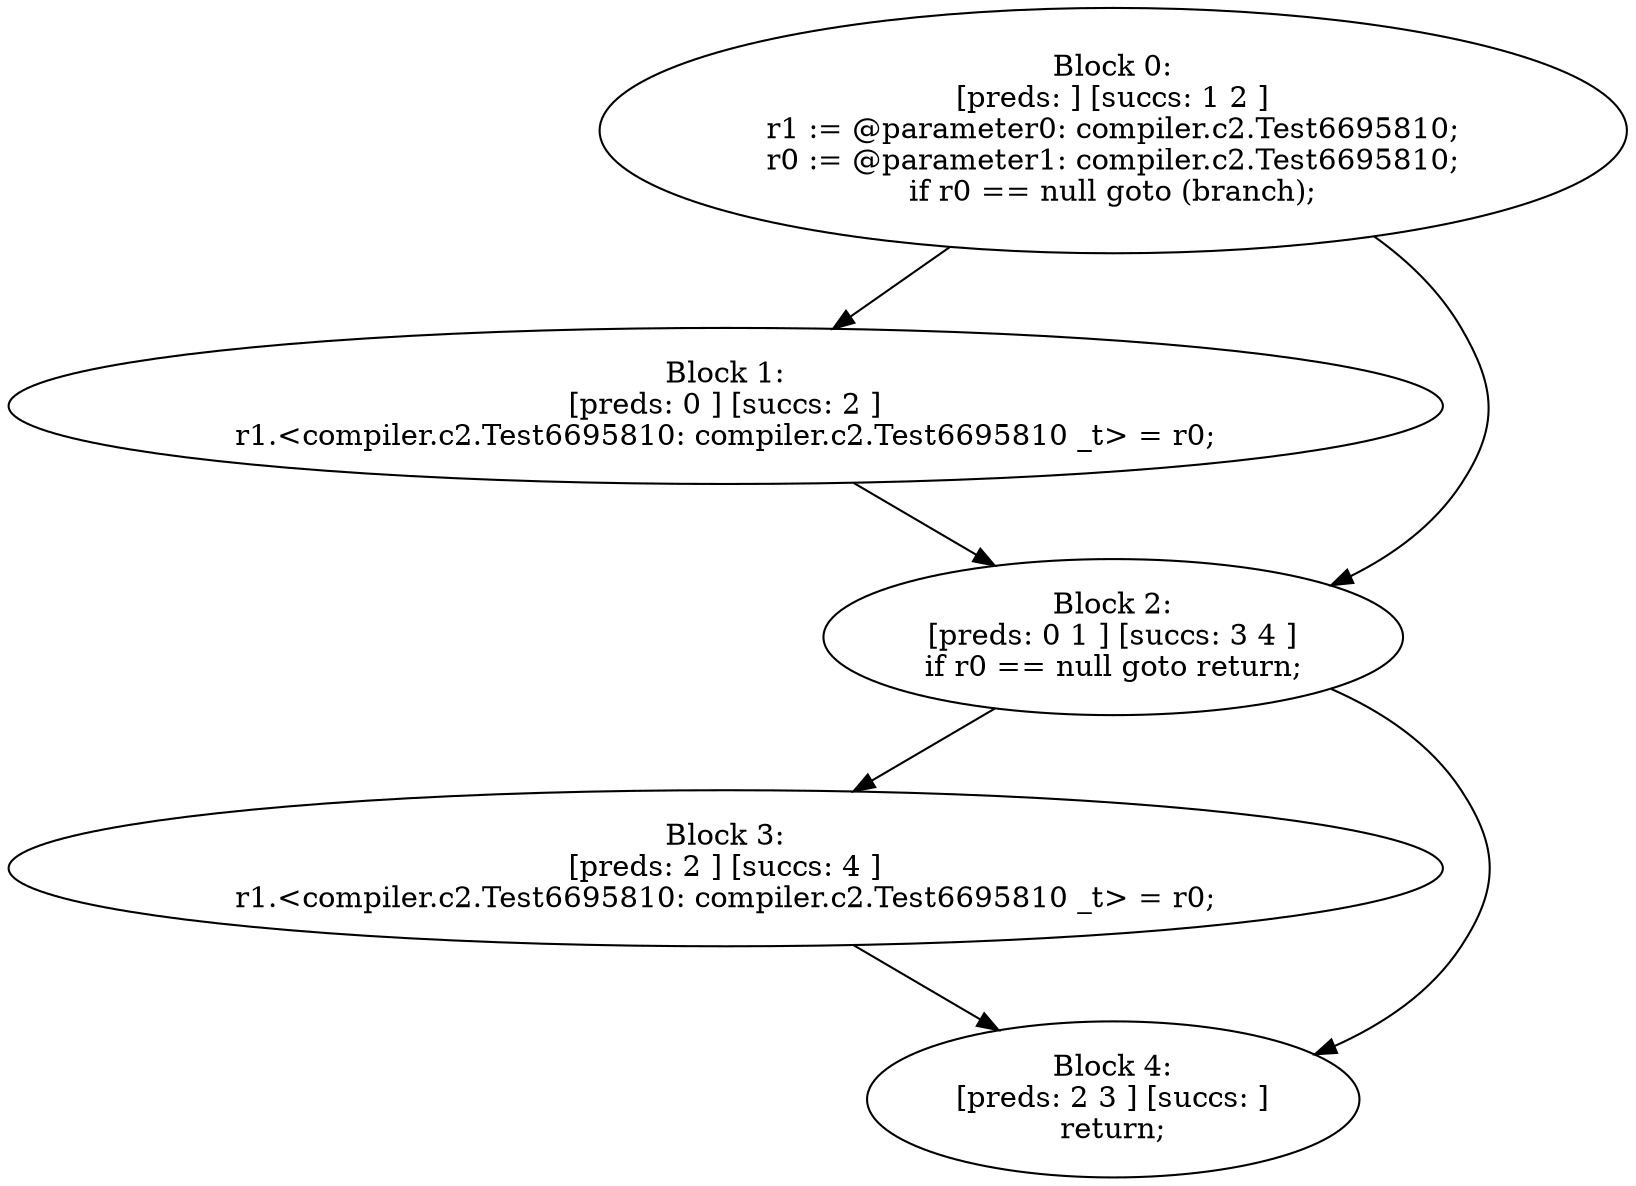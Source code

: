 digraph "unitGraph" {
    "Block 0:
[preds: ] [succs: 1 2 ]
r1 := @parameter0: compiler.c2.Test6695810;
r0 := @parameter1: compiler.c2.Test6695810;
if r0 == null goto (branch);
"
    "Block 1:
[preds: 0 ] [succs: 2 ]
r1.<compiler.c2.Test6695810: compiler.c2.Test6695810 _t> = r0;
"
    "Block 2:
[preds: 0 1 ] [succs: 3 4 ]
if r0 == null goto return;
"
    "Block 3:
[preds: 2 ] [succs: 4 ]
r1.<compiler.c2.Test6695810: compiler.c2.Test6695810 _t> = r0;
"
    "Block 4:
[preds: 2 3 ] [succs: ]
return;
"
    "Block 0:
[preds: ] [succs: 1 2 ]
r1 := @parameter0: compiler.c2.Test6695810;
r0 := @parameter1: compiler.c2.Test6695810;
if r0 == null goto (branch);
"->"Block 1:
[preds: 0 ] [succs: 2 ]
r1.<compiler.c2.Test6695810: compiler.c2.Test6695810 _t> = r0;
";
    "Block 0:
[preds: ] [succs: 1 2 ]
r1 := @parameter0: compiler.c2.Test6695810;
r0 := @parameter1: compiler.c2.Test6695810;
if r0 == null goto (branch);
"->"Block 2:
[preds: 0 1 ] [succs: 3 4 ]
if r0 == null goto return;
";
    "Block 1:
[preds: 0 ] [succs: 2 ]
r1.<compiler.c2.Test6695810: compiler.c2.Test6695810 _t> = r0;
"->"Block 2:
[preds: 0 1 ] [succs: 3 4 ]
if r0 == null goto return;
";
    "Block 2:
[preds: 0 1 ] [succs: 3 4 ]
if r0 == null goto return;
"->"Block 3:
[preds: 2 ] [succs: 4 ]
r1.<compiler.c2.Test6695810: compiler.c2.Test6695810 _t> = r0;
";
    "Block 2:
[preds: 0 1 ] [succs: 3 4 ]
if r0 == null goto return;
"->"Block 4:
[preds: 2 3 ] [succs: ]
return;
";
    "Block 3:
[preds: 2 ] [succs: 4 ]
r1.<compiler.c2.Test6695810: compiler.c2.Test6695810 _t> = r0;
"->"Block 4:
[preds: 2 3 ] [succs: ]
return;
";
}
